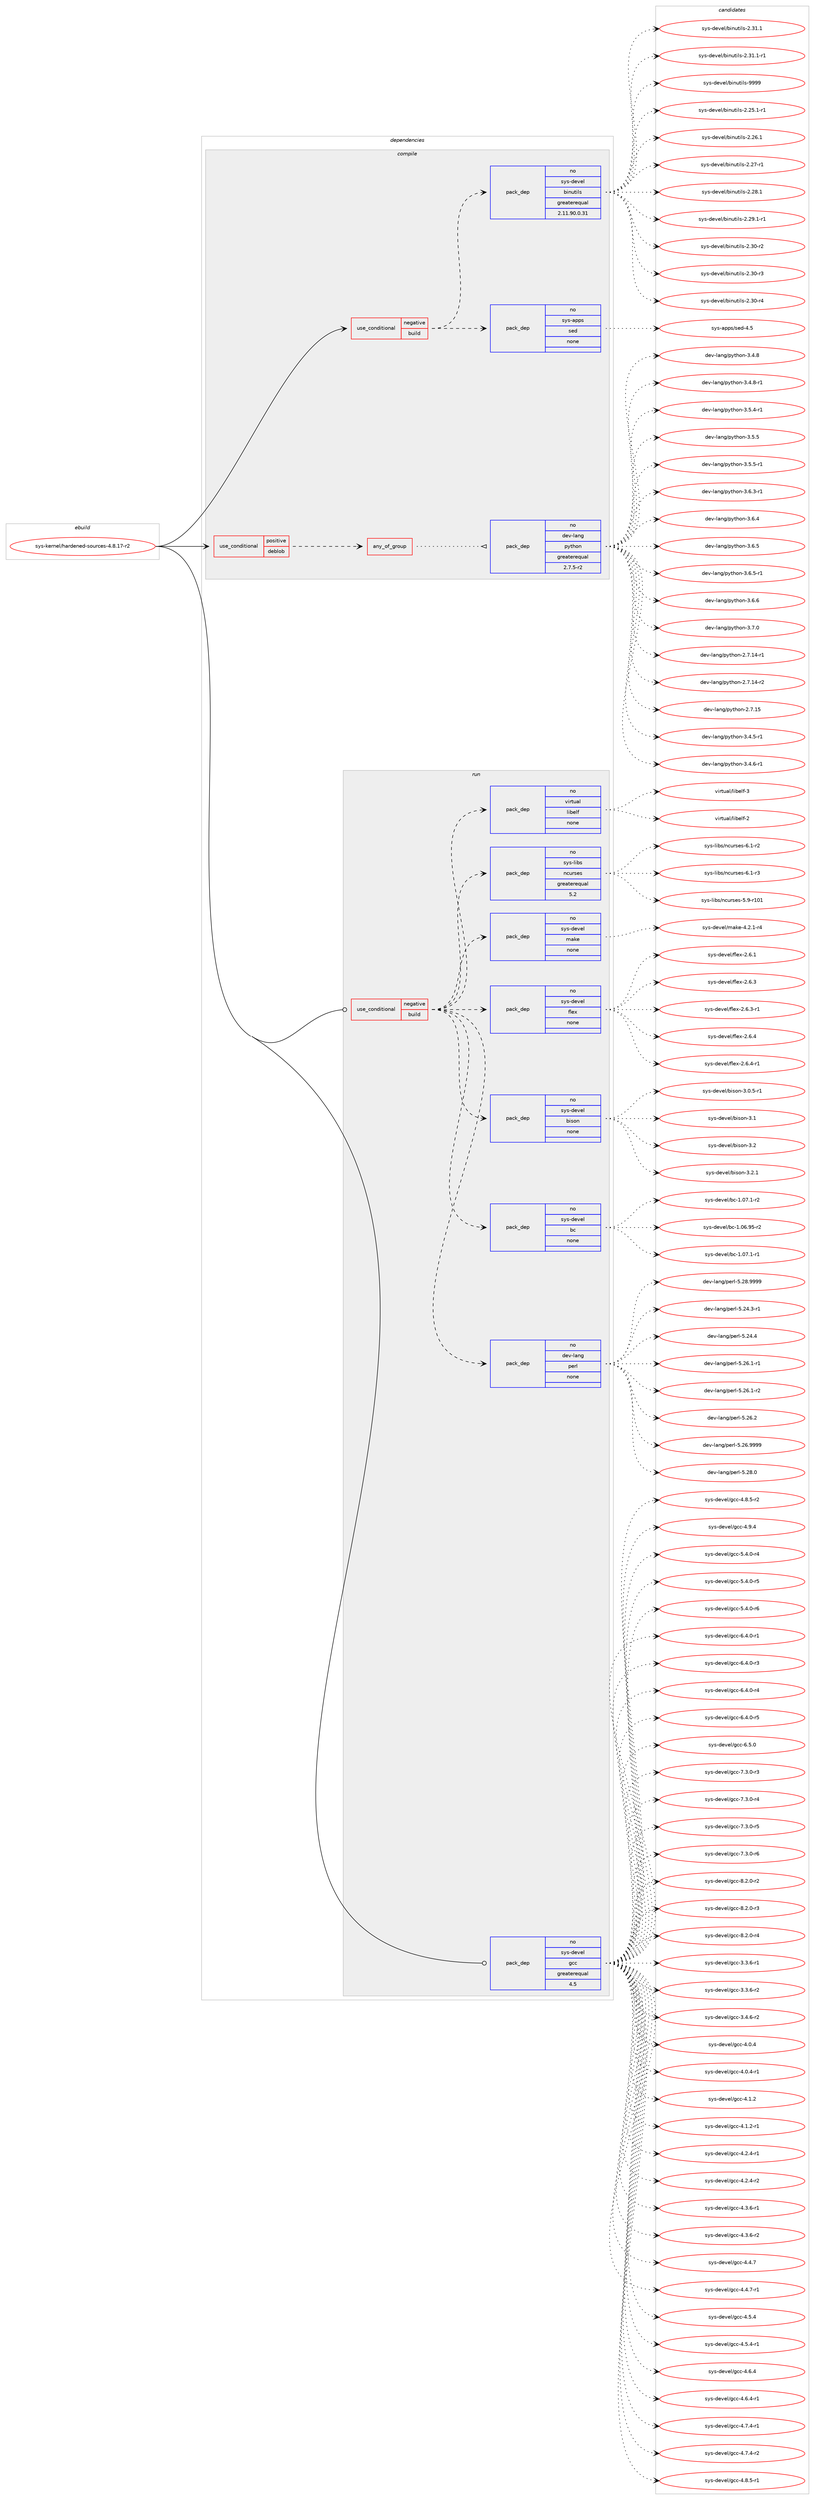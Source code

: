 digraph prolog {

# *************
# Graph options
# *************

newrank=true;
concentrate=true;
compound=true;
graph [rankdir=LR,fontname=Helvetica,fontsize=10,ranksep=1.5];#, ranksep=2.5, nodesep=0.2];
edge  [arrowhead=vee];
node  [fontname=Helvetica,fontsize=10];

# **********
# The ebuild
# **********

subgraph cluster_leftcol {
color=gray;
rank=same;
label=<<i>ebuild</i>>;
id [label="sys-kernel/hardened-sources-4.8.17-r2", color=red, width=4, href="../sys-kernel/hardened-sources-4.8.17-r2.svg"];
}

# ****************
# The dependencies
# ****************

subgraph cluster_midcol {
color=gray;
label=<<i>dependencies</i>>;
subgraph cluster_compile {
fillcolor="#eeeeee";
style=filled;
label=<<i>compile</i>>;
subgraph cond1224 {
dependency7184 [label=<<TABLE BORDER="0" CELLBORDER="1" CELLSPACING="0" CELLPADDING="4"><TR><TD ROWSPAN="3" CELLPADDING="10">use_conditional</TD></TR><TR><TD>negative</TD></TR><TR><TD>build</TD></TR></TABLE>>, shape=none, color=red];
subgraph pack5782 {
dependency7185 [label=<<TABLE BORDER="0" CELLBORDER="1" CELLSPACING="0" CELLPADDING="4" WIDTH="220"><TR><TD ROWSPAN="6" CELLPADDING="30">pack_dep</TD></TR><TR><TD WIDTH="110">no</TD></TR><TR><TD>sys-apps</TD></TR><TR><TD>sed</TD></TR><TR><TD>none</TD></TR><TR><TD></TD></TR></TABLE>>, shape=none, color=blue];
}
dependency7184:e -> dependency7185:w [weight=20,style="dashed",arrowhead="vee"];
subgraph pack5783 {
dependency7186 [label=<<TABLE BORDER="0" CELLBORDER="1" CELLSPACING="0" CELLPADDING="4" WIDTH="220"><TR><TD ROWSPAN="6" CELLPADDING="30">pack_dep</TD></TR><TR><TD WIDTH="110">no</TD></TR><TR><TD>sys-devel</TD></TR><TR><TD>binutils</TD></TR><TR><TD>greaterequal</TD></TR><TR><TD>2.11.90.0.31</TD></TR></TABLE>>, shape=none, color=blue];
}
dependency7184:e -> dependency7186:w [weight=20,style="dashed",arrowhead="vee"];
}
id:e -> dependency7184:w [weight=20,style="solid",arrowhead="vee"];
subgraph cond1225 {
dependency7187 [label=<<TABLE BORDER="0" CELLBORDER="1" CELLSPACING="0" CELLPADDING="4"><TR><TD ROWSPAN="3" CELLPADDING="10">use_conditional</TD></TR><TR><TD>positive</TD></TR><TR><TD>deblob</TD></TR></TABLE>>, shape=none, color=red];
subgraph any169 {
dependency7188 [label=<<TABLE BORDER="0" CELLBORDER="1" CELLSPACING="0" CELLPADDING="4"><TR><TD CELLPADDING="10">any_of_group</TD></TR></TABLE>>, shape=none, color=red];subgraph pack5784 {
dependency7189 [label=<<TABLE BORDER="0" CELLBORDER="1" CELLSPACING="0" CELLPADDING="4" WIDTH="220"><TR><TD ROWSPAN="6" CELLPADDING="30">pack_dep</TD></TR><TR><TD WIDTH="110">no</TD></TR><TR><TD>dev-lang</TD></TR><TR><TD>python</TD></TR><TR><TD>greaterequal</TD></TR><TR><TD>2.7.5-r2</TD></TR></TABLE>>, shape=none, color=blue];
}
dependency7188:e -> dependency7189:w [weight=20,style="dotted",arrowhead="oinv"];
}
dependency7187:e -> dependency7188:w [weight=20,style="dashed",arrowhead="vee"];
}
id:e -> dependency7187:w [weight=20,style="solid",arrowhead="vee"];
}
subgraph cluster_compileandrun {
fillcolor="#eeeeee";
style=filled;
label=<<i>compile and run</i>>;
}
subgraph cluster_run {
fillcolor="#eeeeee";
style=filled;
label=<<i>run</i>>;
subgraph cond1226 {
dependency7190 [label=<<TABLE BORDER="0" CELLBORDER="1" CELLSPACING="0" CELLPADDING="4"><TR><TD ROWSPAN="3" CELLPADDING="10">use_conditional</TD></TR><TR><TD>negative</TD></TR><TR><TD>build</TD></TR></TABLE>>, shape=none, color=red];
subgraph pack5785 {
dependency7191 [label=<<TABLE BORDER="0" CELLBORDER="1" CELLSPACING="0" CELLPADDING="4" WIDTH="220"><TR><TD ROWSPAN="6" CELLPADDING="30">pack_dep</TD></TR><TR><TD WIDTH="110">no</TD></TR><TR><TD>dev-lang</TD></TR><TR><TD>perl</TD></TR><TR><TD>none</TD></TR><TR><TD></TD></TR></TABLE>>, shape=none, color=blue];
}
dependency7190:e -> dependency7191:w [weight=20,style="dashed",arrowhead="vee"];
subgraph pack5786 {
dependency7192 [label=<<TABLE BORDER="0" CELLBORDER="1" CELLSPACING="0" CELLPADDING="4" WIDTH="220"><TR><TD ROWSPAN="6" CELLPADDING="30">pack_dep</TD></TR><TR><TD WIDTH="110">no</TD></TR><TR><TD>sys-devel</TD></TR><TR><TD>bc</TD></TR><TR><TD>none</TD></TR><TR><TD></TD></TR></TABLE>>, shape=none, color=blue];
}
dependency7190:e -> dependency7192:w [weight=20,style="dashed",arrowhead="vee"];
subgraph pack5787 {
dependency7193 [label=<<TABLE BORDER="0" CELLBORDER="1" CELLSPACING="0" CELLPADDING="4" WIDTH="220"><TR><TD ROWSPAN="6" CELLPADDING="30">pack_dep</TD></TR><TR><TD WIDTH="110">no</TD></TR><TR><TD>sys-devel</TD></TR><TR><TD>bison</TD></TR><TR><TD>none</TD></TR><TR><TD></TD></TR></TABLE>>, shape=none, color=blue];
}
dependency7190:e -> dependency7193:w [weight=20,style="dashed",arrowhead="vee"];
subgraph pack5788 {
dependency7194 [label=<<TABLE BORDER="0" CELLBORDER="1" CELLSPACING="0" CELLPADDING="4" WIDTH="220"><TR><TD ROWSPAN="6" CELLPADDING="30">pack_dep</TD></TR><TR><TD WIDTH="110">no</TD></TR><TR><TD>sys-devel</TD></TR><TR><TD>flex</TD></TR><TR><TD>none</TD></TR><TR><TD></TD></TR></TABLE>>, shape=none, color=blue];
}
dependency7190:e -> dependency7194:w [weight=20,style="dashed",arrowhead="vee"];
subgraph pack5789 {
dependency7195 [label=<<TABLE BORDER="0" CELLBORDER="1" CELLSPACING="0" CELLPADDING="4" WIDTH="220"><TR><TD ROWSPAN="6" CELLPADDING="30">pack_dep</TD></TR><TR><TD WIDTH="110">no</TD></TR><TR><TD>sys-devel</TD></TR><TR><TD>make</TD></TR><TR><TD>none</TD></TR><TR><TD></TD></TR></TABLE>>, shape=none, color=blue];
}
dependency7190:e -> dependency7195:w [weight=20,style="dashed",arrowhead="vee"];
subgraph pack5790 {
dependency7196 [label=<<TABLE BORDER="0" CELLBORDER="1" CELLSPACING="0" CELLPADDING="4" WIDTH="220"><TR><TD ROWSPAN="6" CELLPADDING="30">pack_dep</TD></TR><TR><TD WIDTH="110">no</TD></TR><TR><TD>sys-libs</TD></TR><TR><TD>ncurses</TD></TR><TR><TD>greaterequal</TD></TR><TR><TD>5.2</TD></TR></TABLE>>, shape=none, color=blue];
}
dependency7190:e -> dependency7196:w [weight=20,style="dashed",arrowhead="vee"];
subgraph pack5791 {
dependency7197 [label=<<TABLE BORDER="0" CELLBORDER="1" CELLSPACING="0" CELLPADDING="4" WIDTH="220"><TR><TD ROWSPAN="6" CELLPADDING="30">pack_dep</TD></TR><TR><TD WIDTH="110">no</TD></TR><TR><TD>virtual</TD></TR><TR><TD>libelf</TD></TR><TR><TD>none</TD></TR><TR><TD></TD></TR></TABLE>>, shape=none, color=blue];
}
dependency7190:e -> dependency7197:w [weight=20,style="dashed",arrowhead="vee"];
}
id:e -> dependency7190:w [weight=20,style="solid",arrowhead="odot"];
subgraph pack5792 {
dependency7198 [label=<<TABLE BORDER="0" CELLBORDER="1" CELLSPACING="0" CELLPADDING="4" WIDTH="220"><TR><TD ROWSPAN="6" CELLPADDING="30">pack_dep</TD></TR><TR><TD WIDTH="110">no</TD></TR><TR><TD>sys-devel</TD></TR><TR><TD>gcc</TD></TR><TR><TD>greaterequal</TD></TR><TR><TD>4.5</TD></TR></TABLE>>, shape=none, color=blue];
}
id:e -> dependency7198:w [weight=20,style="solid",arrowhead="odot"];
}
}

# **************
# The candidates
# **************

subgraph cluster_choices {
rank=same;
color=gray;
label=<<i>candidates</i>>;

subgraph choice5782 {
color=black;
nodesep=1;
choice11512111545971121121154711510110045524653 [label="sys-apps/sed-4.5", color=red, width=4,href="../sys-apps/sed-4.5.svg"];
dependency7185:e -> choice11512111545971121121154711510110045524653:w [style=dotted,weight="100"];
}
subgraph choice5783 {
color=black;
nodesep=1;
choice115121115451001011181011084798105110117116105108115455046505346494511449 [label="sys-devel/binutils-2.25.1-r1", color=red, width=4,href="../sys-devel/binutils-2.25.1-r1.svg"];
choice11512111545100101118101108479810511011711610510811545504650544649 [label="sys-devel/binutils-2.26.1", color=red, width=4,href="../sys-devel/binutils-2.26.1.svg"];
choice11512111545100101118101108479810511011711610510811545504650554511449 [label="sys-devel/binutils-2.27-r1", color=red, width=4,href="../sys-devel/binutils-2.27-r1.svg"];
choice11512111545100101118101108479810511011711610510811545504650564649 [label="sys-devel/binutils-2.28.1", color=red, width=4,href="../sys-devel/binutils-2.28.1.svg"];
choice115121115451001011181011084798105110117116105108115455046505746494511449 [label="sys-devel/binutils-2.29.1-r1", color=red, width=4,href="../sys-devel/binutils-2.29.1-r1.svg"];
choice11512111545100101118101108479810511011711610510811545504651484511450 [label="sys-devel/binutils-2.30-r2", color=red, width=4,href="../sys-devel/binutils-2.30-r2.svg"];
choice11512111545100101118101108479810511011711610510811545504651484511451 [label="sys-devel/binutils-2.30-r3", color=red, width=4,href="../sys-devel/binutils-2.30-r3.svg"];
choice11512111545100101118101108479810511011711610510811545504651484511452 [label="sys-devel/binutils-2.30-r4", color=red, width=4,href="../sys-devel/binutils-2.30-r4.svg"];
choice11512111545100101118101108479810511011711610510811545504651494649 [label="sys-devel/binutils-2.31.1", color=red, width=4,href="../sys-devel/binutils-2.31.1.svg"];
choice115121115451001011181011084798105110117116105108115455046514946494511449 [label="sys-devel/binutils-2.31.1-r1", color=red, width=4,href="../sys-devel/binutils-2.31.1-r1.svg"];
choice1151211154510010111810110847981051101171161051081154557575757 [label="sys-devel/binutils-9999", color=red, width=4,href="../sys-devel/binutils-9999.svg"];
dependency7186:e -> choice115121115451001011181011084798105110117116105108115455046505346494511449:w [style=dotted,weight="100"];
dependency7186:e -> choice11512111545100101118101108479810511011711610510811545504650544649:w [style=dotted,weight="100"];
dependency7186:e -> choice11512111545100101118101108479810511011711610510811545504650554511449:w [style=dotted,weight="100"];
dependency7186:e -> choice11512111545100101118101108479810511011711610510811545504650564649:w [style=dotted,weight="100"];
dependency7186:e -> choice115121115451001011181011084798105110117116105108115455046505746494511449:w [style=dotted,weight="100"];
dependency7186:e -> choice11512111545100101118101108479810511011711610510811545504651484511450:w [style=dotted,weight="100"];
dependency7186:e -> choice11512111545100101118101108479810511011711610510811545504651484511451:w [style=dotted,weight="100"];
dependency7186:e -> choice11512111545100101118101108479810511011711610510811545504651484511452:w [style=dotted,weight="100"];
dependency7186:e -> choice11512111545100101118101108479810511011711610510811545504651494649:w [style=dotted,weight="100"];
dependency7186:e -> choice115121115451001011181011084798105110117116105108115455046514946494511449:w [style=dotted,weight="100"];
dependency7186:e -> choice1151211154510010111810110847981051101171161051081154557575757:w [style=dotted,weight="100"];
}
subgraph choice5784 {
color=black;
nodesep=1;
choice100101118451089711010347112121116104111110455046554649524511449 [label="dev-lang/python-2.7.14-r1", color=red, width=4,href="../dev-lang/python-2.7.14-r1.svg"];
choice100101118451089711010347112121116104111110455046554649524511450 [label="dev-lang/python-2.7.14-r2", color=red, width=4,href="../dev-lang/python-2.7.14-r2.svg"];
choice10010111845108971101034711212111610411111045504655464953 [label="dev-lang/python-2.7.15", color=red, width=4,href="../dev-lang/python-2.7.15.svg"];
choice1001011184510897110103471121211161041111104551465246534511449 [label="dev-lang/python-3.4.5-r1", color=red, width=4,href="../dev-lang/python-3.4.5-r1.svg"];
choice1001011184510897110103471121211161041111104551465246544511449 [label="dev-lang/python-3.4.6-r1", color=red, width=4,href="../dev-lang/python-3.4.6-r1.svg"];
choice100101118451089711010347112121116104111110455146524656 [label="dev-lang/python-3.4.8", color=red, width=4,href="../dev-lang/python-3.4.8.svg"];
choice1001011184510897110103471121211161041111104551465246564511449 [label="dev-lang/python-3.4.8-r1", color=red, width=4,href="../dev-lang/python-3.4.8-r1.svg"];
choice1001011184510897110103471121211161041111104551465346524511449 [label="dev-lang/python-3.5.4-r1", color=red, width=4,href="../dev-lang/python-3.5.4-r1.svg"];
choice100101118451089711010347112121116104111110455146534653 [label="dev-lang/python-3.5.5", color=red, width=4,href="../dev-lang/python-3.5.5.svg"];
choice1001011184510897110103471121211161041111104551465346534511449 [label="dev-lang/python-3.5.5-r1", color=red, width=4,href="../dev-lang/python-3.5.5-r1.svg"];
choice1001011184510897110103471121211161041111104551465446514511449 [label="dev-lang/python-3.6.3-r1", color=red, width=4,href="../dev-lang/python-3.6.3-r1.svg"];
choice100101118451089711010347112121116104111110455146544652 [label="dev-lang/python-3.6.4", color=red, width=4,href="../dev-lang/python-3.6.4.svg"];
choice100101118451089711010347112121116104111110455146544653 [label="dev-lang/python-3.6.5", color=red, width=4,href="../dev-lang/python-3.6.5.svg"];
choice1001011184510897110103471121211161041111104551465446534511449 [label="dev-lang/python-3.6.5-r1", color=red, width=4,href="../dev-lang/python-3.6.5-r1.svg"];
choice100101118451089711010347112121116104111110455146544654 [label="dev-lang/python-3.6.6", color=red, width=4,href="../dev-lang/python-3.6.6.svg"];
choice100101118451089711010347112121116104111110455146554648 [label="dev-lang/python-3.7.0", color=red, width=4,href="../dev-lang/python-3.7.0.svg"];
dependency7189:e -> choice100101118451089711010347112121116104111110455046554649524511449:w [style=dotted,weight="100"];
dependency7189:e -> choice100101118451089711010347112121116104111110455046554649524511450:w [style=dotted,weight="100"];
dependency7189:e -> choice10010111845108971101034711212111610411111045504655464953:w [style=dotted,weight="100"];
dependency7189:e -> choice1001011184510897110103471121211161041111104551465246534511449:w [style=dotted,weight="100"];
dependency7189:e -> choice1001011184510897110103471121211161041111104551465246544511449:w [style=dotted,weight="100"];
dependency7189:e -> choice100101118451089711010347112121116104111110455146524656:w [style=dotted,weight="100"];
dependency7189:e -> choice1001011184510897110103471121211161041111104551465246564511449:w [style=dotted,weight="100"];
dependency7189:e -> choice1001011184510897110103471121211161041111104551465346524511449:w [style=dotted,weight="100"];
dependency7189:e -> choice100101118451089711010347112121116104111110455146534653:w [style=dotted,weight="100"];
dependency7189:e -> choice1001011184510897110103471121211161041111104551465346534511449:w [style=dotted,weight="100"];
dependency7189:e -> choice1001011184510897110103471121211161041111104551465446514511449:w [style=dotted,weight="100"];
dependency7189:e -> choice100101118451089711010347112121116104111110455146544652:w [style=dotted,weight="100"];
dependency7189:e -> choice100101118451089711010347112121116104111110455146544653:w [style=dotted,weight="100"];
dependency7189:e -> choice1001011184510897110103471121211161041111104551465446534511449:w [style=dotted,weight="100"];
dependency7189:e -> choice100101118451089711010347112121116104111110455146544654:w [style=dotted,weight="100"];
dependency7189:e -> choice100101118451089711010347112121116104111110455146554648:w [style=dotted,weight="100"];
}
subgraph choice5785 {
color=black;
nodesep=1;
choice100101118451089711010347112101114108455346505246514511449 [label="dev-lang/perl-5.24.3-r1", color=red, width=4,href="../dev-lang/perl-5.24.3-r1.svg"];
choice10010111845108971101034711210111410845534650524652 [label="dev-lang/perl-5.24.4", color=red, width=4,href="../dev-lang/perl-5.24.4.svg"];
choice100101118451089711010347112101114108455346505446494511449 [label="dev-lang/perl-5.26.1-r1", color=red, width=4,href="../dev-lang/perl-5.26.1-r1.svg"];
choice100101118451089711010347112101114108455346505446494511450 [label="dev-lang/perl-5.26.1-r2", color=red, width=4,href="../dev-lang/perl-5.26.1-r2.svg"];
choice10010111845108971101034711210111410845534650544650 [label="dev-lang/perl-5.26.2", color=red, width=4,href="../dev-lang/perl-5.26.2.svg"];
choice10010111845108971101034711210111410845534650544657575757 [label="dev-lang/perl-5.26.9999", color=red, width=4,href="../dev-lang/perl-5.26.9999.svg"];
choice10010111845108971101034711210111410845534650564648 [label="dev-lang/perl-5.28.0", color=red, width=4,href="../dev-lang/perl-5.28.0.svg"];
choice10010111845108971101034711210111410845534650564657575757 [label="dev-lang/perl-5.28.9999", color=red, width=4,href="../dev-lang/perl-5.28.9999.svg"];
dependency7191:e -> choice100101118451089711010347112101114108455346505246514511449:w [style=dotted,weight="100"];
dependency7191:e -> choice10010111845108971101034711210111410845534650524652:w [style=dotted,weight="100"];
dependency7191:e -> choice100101118451089711010347112101114108455346505446494511449:w [style=dotted,weight="100"];
dependency7191:e -> choice100101118451089711010347112101114108455346505446494511450:w [style=dotted,weight="100"];
dependency7191:e -> choice10010111845108971101034711210111410845534650544650:w [style=dotted,weight="100"];
dependency7191:e -> choice10010111845108971101034711210111410845534650544657575757:w [style=dotted,weight="100"];
dependency7191:e -> choice10010111845108971101034711210111410845534650564648:w [style=dotted,weight="100"];
dependency7191:e -> choice10010111845108971101034711210111410845534650564657575757:w [style=dotted,weight="100"];
}
subgraph choice5786 {
color=black;
nodesep=1;
choice1151211154510010111810110847989945494648544657534511450 [label="sys-devel/bc-1.06.95-r2", color=red, width=4,href="../sys-devel/bc-1.06.95-r2.svg"];
choice11512111545100101118101108479899454946485546494511449 [label="sys-devel/bc-1.07.1-r1", color=red, width=4,href="../sys-devel/bc-1.07.1-r1.svg"];
choice11512111545100101118101108479899454946485546494511450 [label="sys-devel/bc-1.07.1-r2", color=red, width=4,href="../sys-devel/bc-1.07.1-r2.svg"];
dependency7192:e -> choice1151211154510010111810110847989945494648544657534511450:w [style=dotted,weight="100"];
dependency7192:e -> choice11512111545100101118101108479899454946485546494511449:w [style=dotted,weight="100"];
dependency7192:e -> choice11512111545100101118101108479899454946485546494511450:w [style=dotted,weight="100"];
}
subgraph choice5787 {
color=black;
nodesep=1;
choice1151211154510010111810110847981051151111104551464846534511449 [label="sys-devel/bison-3.0.5-r1", color=red, width=4,href="../sys-devel/bison-3.0.5-r1.svg"];
choice11512111545100101118101108479810511511111045514649 [label="sys-devel/bison-3.1", color=red, width=4,href="../sys-devel/bison-3.1.svg"];
choice11512111545100101118101108479810511511111045514650 [label="sys-devel/bison-3.2", color=red, width=4,href="../sys-devel/bison-3.2.svg"];
choice115121115451001011181011084798105115111110455146504649 [label="sys-devel/bison-3.2.1", color=red, width=4,href="../sys-devel/bison-3.2.1.svg"];
dependency7193:e -> choice1151211154510010111810110847981051151111104551464846534511449:w [style=dotted,weight="100"];
dependency7193:e -> choice11512111545100101118101108479810511511111045514649:w [style=dotted,weight="100"];
dependency7193:e -> choice11512111545100101118101108479810511511111045514650:w [style=dotted,weight="100"];
dependency7193:e -> choice115121115451001011181011084798105115111110455146504649:w [style=dotted,weight="100"];
}
subgraph choice5788 {
color=black;
nodesep=1;
choice1151211154510010111810110847102108101120455046544649 [label="sys-devel/flex-2.6.1", color=red, width=4,href="../sys-devel/flex-2.6.1.svg"];
choice1151211154510010111810110847102108101120455046544651 [label="sys-devel/flex-2.6.3", color=red, width=4,href="../sys-devel/flex-2.6.3.svg"];
choice11512111545100101118101108471021081011204550465446514511449 [label="sys-devel/flex-2.6.3-r1", color=red, width=4,href="../sys-devel/flex-2.6.3-r1.svg"];
choice1151211154510010111810110847102108101120455046544652 [label="sys-devel/flex-2.6.4", color=red, width=4,href="../sys-devel/flex-2.6.4.svg"];
choice11512111545100101118101108471021081011204550465446524511449 [label="sys-devel/flex-2.6.4-r1", color=red, width=4,href="../sys-devel/flex-2.6.4-r1.svg"];
dependency7194:e -> choice1151211154510010111810110847102108101120455046544649:w [style=dotted,weight="100"];
dependency7194:e -> choice1151211154510010111810110847102108101120455046544651:w [style=dotted,weight="100"];
dependency7194:e -> choice11512111545100101118101108471021081011204550465446514511449:w [style=dotted,weight="100"];
dependency7194:e -> choice1151211154510010111810110847102108101120455046544652:w [style=dotted,weight="100"];
dependency7194:e -> choice11512111545100101118101108471021081011204550465446524511449:w [style=dotted,weight="100"];
}
subgraph choice5789 {
color=black;
nodesep=1;
choice1151211154510010111810110847109971071014552465046494511452 [label="sys-devel/make-4.2.1-r4", color=red, width=4,href="../sys-devel/make-4.2.1-r4.svg"];
dependency7195:e -> choice1151211154510010111810110847109971071014552465046494511452:w [style=dotted,weight="100"];
}
subgraph choice5790 {
color=black;
nodesep=1;
choice115121115451081059811547110991171141151011154553465745114494849 [label="sys-libs/ncurses-5.9-r101", color=red, width=4,href="../sys-libs/ncurses-5.9-r101.svg"];
choice11512111545108105981154711099117114115101115455446494511450 [label="sys-libs/ncurses-6.1-r2", color=red, width=4,href="../sys-libs/ncurses-6.1-r2.svg"];
choice11512111545108105981154711099117114115101115455446494511451 [label="sys-libs/ncurses-6.1-r3", color=red, width=4,href="../sys-libs/ncurses-6.1-r3.svg"];
dependency7196:e -> choice115121115451081059811547110991171141151011154553465745114494849:w [style=dotted,weight="100"];
dependency7196:e -> choice11512111545108105981154711099117114115101115455446494511450:w [style=dotted,weight="100"];
dependency7196:e -> choice11512111545108105981154711099117114115101115455446494511451:w [style=dotted,weight="100"];
}
subgraph choice5791 {
color=black;
nodesep=1;
choice1181051141161179710847108105981011081024550 [label="virtual/libelf-2", color=red, width=4,href="../virtual/libelf-2.svg"];
choice1181051141161179710847108105981011081024551 [label="virtual/libelf-3", color=red, width=4,href="../virtual/libelf-3.svg"];
dependency7197:e -> choice1181051141161179710847108105981011081024550:w [style=dotted,weight="100"];
dependency7197:e -> choice1181051141161179710847108105981011081024551:w [style=dotted,weight="100"];
}
subgraph choice5792 {
color=black;
nodesep=1;
choice115121115451001011181011084710399994551465146544511449 [label="sys-devel/gcc-3.3.6-r1", color=red, width=4,href="../sys-devel/gcc-3.3.6-r1.svg"];
choice115121115451001011181011084710399994551465146544511450 [label="sys-devel/gcc-3.3.6-r2", color=red, width=4,href="../sys-devel/gcc-3.3.6-r2.svg"];
choice115121115451001011181011084710399994551465246544511450 [label="sys-devel/gcc-3.4.6-r2", color=red, width=4,href="../sys-devel/gcc-3.4.6-r2.svg"];
choice11512111545100101118101108471039999455246484652 [label="sys-devel/gcc-4.0.4", color=red, width=4,href="../sys-devel/gcc-4.0.4.svg"];
choice115121115451001011181011084710399994552464846524511449 [label="sys-devel/gcc-4.0.4-r1", color=red, width=4,href="../sys-devel/gcc-4.0.4-r1.svg"];
choice11512111545100101118101108471039999455246494650 [label="sys-devel/gcc-4.1.2", color=red, width=4,href="../sys-devel/gcc-4.1.2.svg"];
choice115121115451001011181011084710399994552464946504511449 [label="sys-devel/gcc-4.1.2-r1", color=red, width=4,href="../sys-devel/gcc-4.1.2-r1.svg"];
choice115121115451001011181011084710399994552465046524511449 [label="sys-devel/gcc-4.2.4-r1", color=red, width=4,href="../sys-devel/gcc-4.2.4-r1.svg"];
choice115121115451001011181011084710399994552465046524511450 [label="sys-devel/gcc-4.2.4-r2", color=red, width=4,href="../sys-devel/gcc-4.2.4-r2.svg"];
choice115121115451001011181011084710399994552465146544511449 [label="sys-devel/gcc-4.3.6-r1", color=red, width=4,href="../sys-devel/gcc-4.3.6-r1.svg"];
choice115121115451001011181011084710399994552465146544511450 [label="sys-devel/gcc-4.3.6-r2", color=red, width=4,href="../sys-devel/gcc-4.3.6-r2.svg"];
choice11512111545100101118101108471039999455246524655 [label="sys-devel/gcc-4.4.7", color=red, width=4,href="../sys-devel/gcc-4.4.7.svg"];
choice115121115451001011181011084710399994552465246554511449 [label="sys-devel/gcc-4.4.7-r1", color=red, width=4,href="../sys-devel/gcc-4.4.7-r1.svg"];
choice11512111545100101118101108471039999455246534652 [label="sys-devel/gcc-4.5.4", color=red, width=4,href="../sys-devel/gcc-4.5.4.svg"];
choice115121115451001011181011084710399994552465346524511449 [label="sys-devel/gcc-4.5.4-r1", color=red, width=4,href="../sys-devel/gcc-4.5.4-r1.svg"];
choice11512111545100101118101108471039999455246544652 [label="sys-devel/gcc-4.6.4", color=red, width=4,href="../sys-devel/gcc-4.6.4.svg"];
choice115121115451001011181011084710399994552465446524511449 [label="sys-devel/gcc-4.6.4-r1", color=red, width=4,href="../sys-devel/gcc-4.6.4-r1.svg"];
choice115121115451001011181011084710399994552465546524511449 [label="sys-devel/gcc-4.7.4-r1", color=red, width=4,href="../sys-devel/gcc-4.7.4-r1.svg"];
choice115121115451001011181011084710399994552465546524511450 [label="sys-devel/gcc-4.7.4-r2", color=red, width=4,href="../sys-devel/gcc-4.7.4-r2.svg"];
choice115121115451001011181011084710399994552465646534511449 [label="sys-devel/gcc-4.8.5-r1", color=red, width=4,href="../sys-devel/gcc-4.8.5-r1.svg"];
choice115121115451001011181011084710399994552465646534511450 [label="sys-devel/gcc-4.8.5-r2", color=red, width=4,href="../sys-devel/gcc-4.8.5-r2.svg"];
choice11512111545100101118101108471039999455246574652 [label="sys-devel/gcc-4.9.4", color=red, width=4,href="../sys-devel/gcc-4.9.4.svg"];
choice115121115451001011181011084710399994553465246484511452 [label="sys-devel/gcc-5.4.0-r4", color=red, width=4,href="../sys-devel/gcc-5.4.0-r4.svg"];
choice115121115451001011181011084710399994553465246484511453 [label="sys-devel/gcc-5.4.0-r5", color=red, width=4,href="../sys-devel/gcc-5.4.0-r5.svg"];
choice115121115451001011181011084710399994553465246484511454 [label="sys-devel/gcc-5.4.0-r6", color=red, width=4,href="../sys-devel/gcc-5.4.0-r6.svg"];
choice115121115451001011181011084710399994554465246484511449 [label="sys-devel/gcc-6.4.0-r1", color=red, width=4,href="../sys-devel/gcc-6.4.0-r1.svg"];
choice115121115451001011181011084710399994554465246484511451 [label="sys-devel/gcc-6.4.0-r3", color=red, width=4,href="../sys-devel/gcc-6.4.0-r3.svg"];
choice115121115451001011181011084710399994554465246484511452 [label="sys-devel/gcc-6.4.0-r4", color=red, width=4,href="../sys-devel/gcc-6.4.0-r4.svg"];
choice115121115451001011181011084710399994554465246484511453 [label="sys-devel/gcc-6.4.0-r5", color=red, width=4,href="../sys-devel/gcc-6.4.0-r5.svg"];
choice11512111545100101118101108471039999455446534648 [label="sys-devel/gcc-6.5.0", color=red, width=4,href="../sys-devel/gcc-6.5.0.svg"];
choice115121115451001011181011084710399994555465146484511451 [label="sys-devel/gcc-7.3.0-r3", color=red, width=4,href="../sys-devel/gcc-7.3.0-r3.svg"];
choice115121115451001011181011084710399994555465146484511452 [label="sys-devel/gcc-7.3.0-r4", color=red, width=4,href="../sys-devel/gcc-7.3.0-r4.svg"];
choice115121115451001011181011084710399994555465146484511453 [label="sys-devel/gcc-7.3.0-r5", color=red, width=4,href="../sys-devel/gcc-7.3.0-r5.svg"];
choice115121115451001011181011084710399994555465146484511454 [label="sys-devel/gcc-7.3.0-r6", color=red, width=4,href="../sys-devel/gcc-7.3.0-r6.svg"];
choice115121115451001011181011084710399994556465046484511450 [label="sys-devel/gcc-8.2.0-r2", color=red, width=4,href="../sys-devel/gcc-8.2.0-r2.svg"];
choice115121115451001011181011084710399994556465046484511451 [label="sys-devel/gcc-8.2.0-r3", color=red, width=4,href="../sys-devel/gcc-8.2.0-r3.svg"];
choice115121115451001011181011084710399994556465046484511452 [label="sys-devel/gcc-8.2.0-r4", color=red, width=4,href="../sys-devel/gcc-8.2.0-r4.svg"];
dependency7198:e -> choice115121115451001011181011084710399994551465146544511449:w [style=dotted,weight="100"];
dependency7198:e -> choice115121115451001011181011084710399994551465146544511450:w [style=dotted,weight="100"];
dependency7198:e -> choice115121115451001011181011084710399994551465246544511450:w [style=dotted,weight="100"];
dependency7198:e -> choice11512111545100101118101108471039999455246484652:w [style=dotted,weight="100"];
dependency7198:e -> choice115121115451001011181011084710399994552464846524511449:w [style=dotted,weight="100"];
dependency7198:e -> choice11512111545100101118101108471039999455246494650:w [style=dotted,weight="100"];
dependency7198:e -> choice115121115451001011181011084710399994552464946504511449:w [style=dotted,weight="100"];
dependency7198:e -> choice115121115451001011181011084710399994552465046524511449:w [style=dotted,weight="100"];
dependency7198:e -> choice115121115451001011181011084710399994552465046524511450:w [style=dotted,weight="100"];
dependency7198:e -> choice115121115451001011181011084710399994552465146544511449:w [style=dotted,weight="100"];
dependency7198:e -> choice115121115451001011181011084710399994552465146544511450:w [style=dotted,weight="100"];
dependency7198:e -> choice11512111545100101118101108471039999455246524655:w [style=dotted,weight="100"];
dependency7198:e -> choice115121115451001011181011084710399994552465246554511449:w [style=dotted,weight="100"];
dependency7198:e -> choice11512111545100101118101108471039999455246534652:w [style=dotted,weight="100"];
dependency7198:e -> choice115121115451001011181011084710399994552465346524511449:w [style=dotted,weight="100"];
dependency7198:e -> choice11512111545100101118101108471039999455246544652:w [style=dotted,weight="100"];
dependency7198:e -> choice115121115451001011181011084710399994552465446524511449:w [style=dotted,weight="100"];
dependency7198:e -> choice115121115451001011181011084710399994552465546524511449:w [style=dotted,weight="100"];
dependency7198:e -> choice115121115451001011181011084710399994552465546524511450:w [style=dotted,weight="100"];
dependency7198:e -> choice115121115451001011181011084710399994552465646534511449:w [style=dotted,weight="100"];
dependency7198:e -> choice115121115451001011181011084710399994552465646534511450:w [style=dotted,weight="100"];
dependency7198:e -> choice11512111545100101118101108471039999455246574652:w [style=dotted,weight="100"];
dependency7198:e -> choice115121115451001011181011084710399994553465246484511452:w [style=dotted,weight="100"];
dependency7198:e -> choice115121115451001011181011084710399994553465246484511453:w [style=dotted,weight="100"];
dependency7198:e -> choice115121115451001011181011084710399994553465246484511454:w [style=dotted,weight="100"];
dependency7198:e -> choice115121115451001011181011084710399994554465246484511449:w [style=dotted,weight="100"];
dependency7198:e -> choice115121115451001011181011084710399994554465246484511451:w [style=dotted,weight="100"];
dependency7198:e -> choice115121115451001011181011084710399994554465246484511452:w [style=dotted,weight="100"];
dependency7198:e -> choice115121115451001011181011084710399994554465246484511453:w [style=dotted,weight="100"];
dependency7198:e -> choice11512111545100101118101108471039999455446534648:w [style=dotted,weight="100"];
dependency7198:e -> choice115121115451001011181011084710399994555465146484511451:w [style=dotted,weight="100"];
dependency7198:e -> choice115121115451001011181011084710399994555465146484511452:w [style=dotted,weight="100"];
dependency7198:e -> choice115121115451001011181011084710399994555465146484511453:w [style=dotted,weight="100"];
dependency7198:e -> choice115121115451001011181011084710399994555465146484511454:w [style=dotted,weight="100"];
dependency7198:e -> choice115121115451001011181011084710399994556465046484511450:w [style=dotted,weight="100"];
dependency7198:e -> choice115121115451001011181011084710399994556465046484511451:w [style=dotted,weight="100"];
dependency7198:e -> choice115121115451001011181011084710399994556465046484511452:w [style=dotted,weight="100"];
}
}

}
